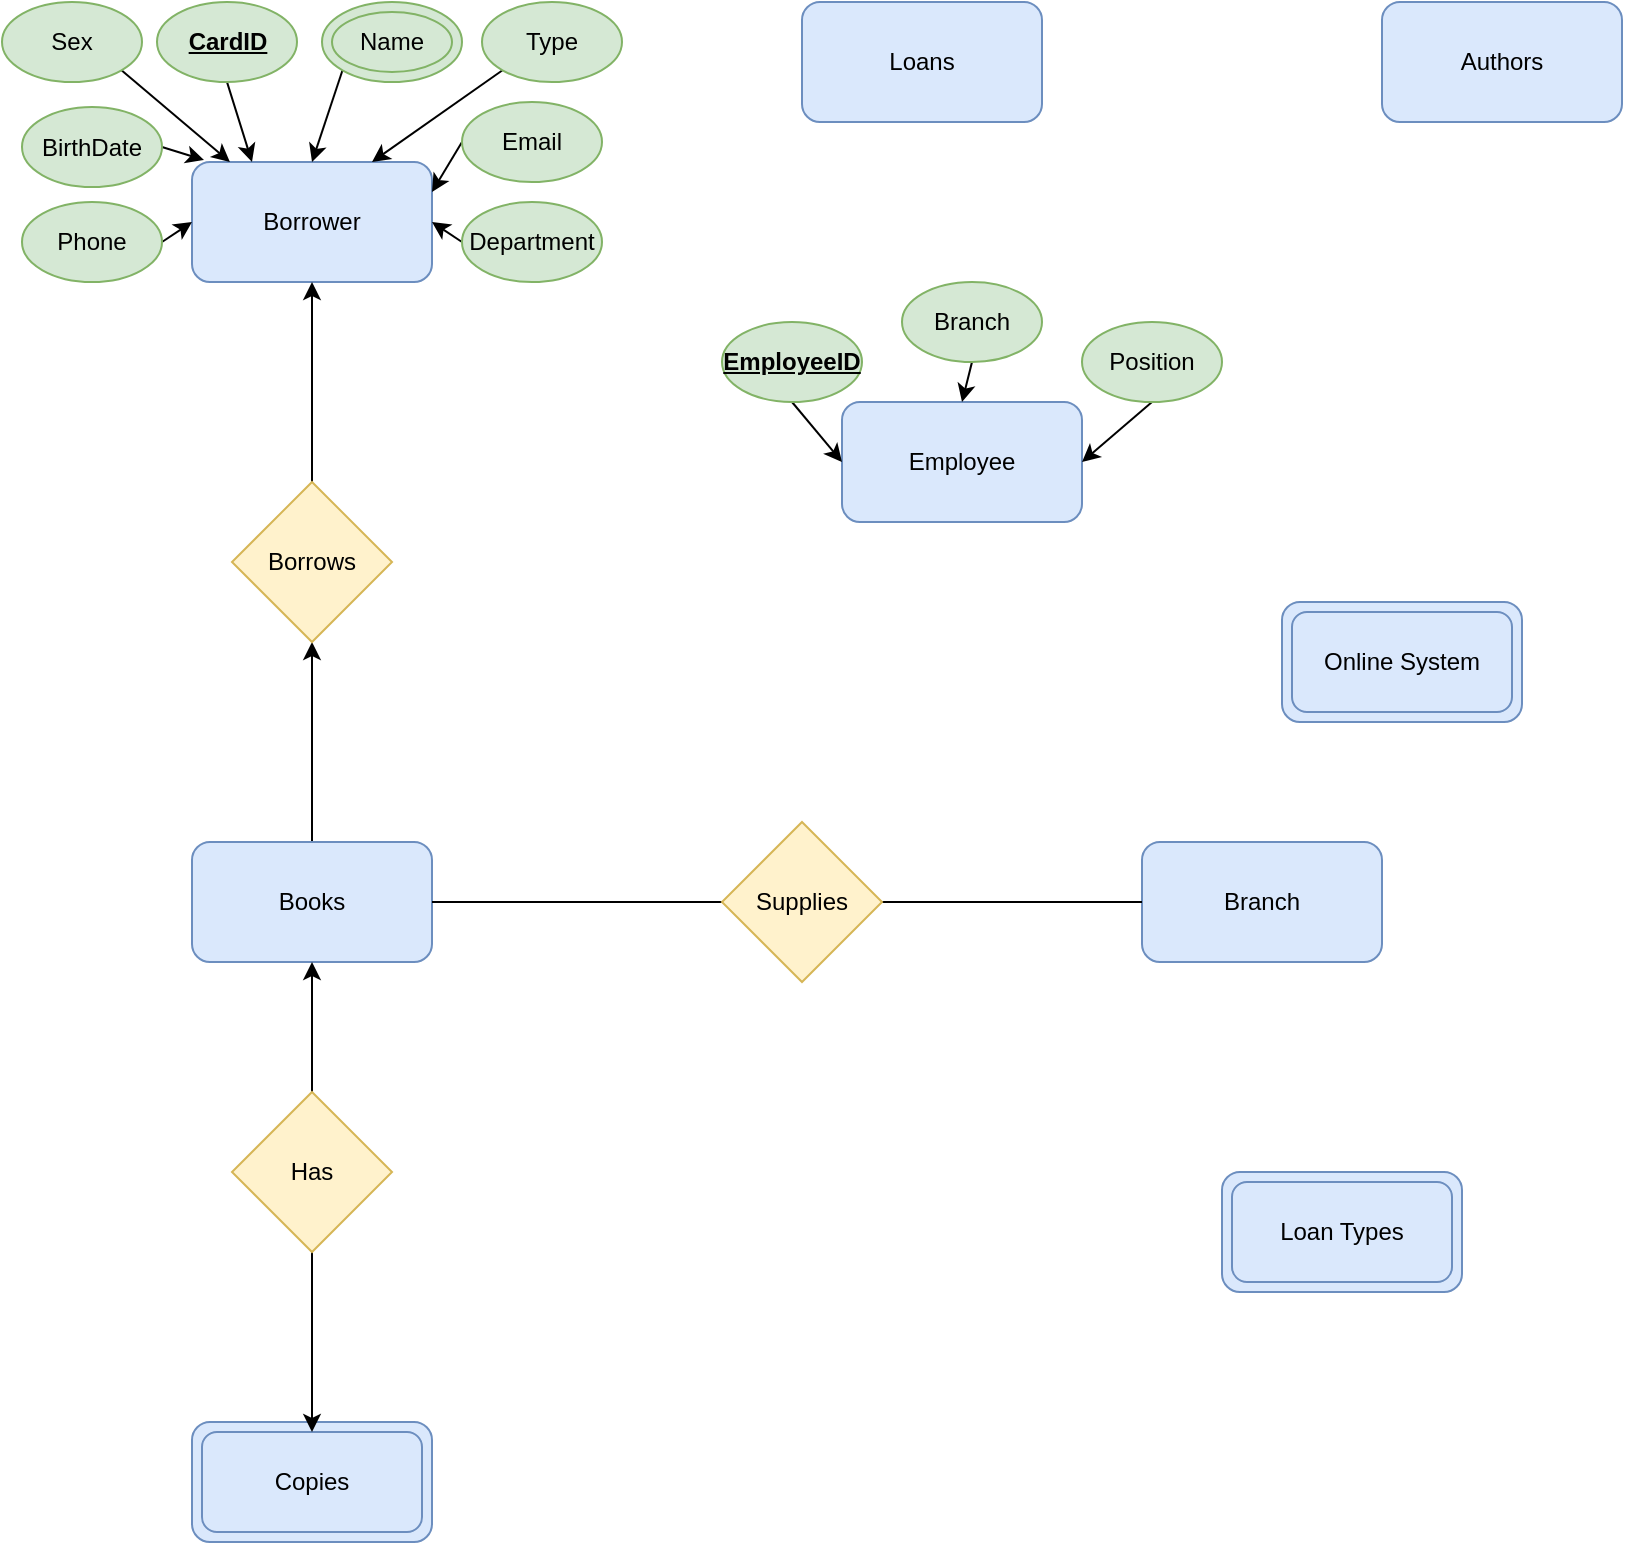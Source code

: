 <mxfile version="12.2.2" type="device" pages="1"><diagram id="6XKyOBhXjYTELKcWhhmb" name="Page-1"><mxGraphModel dx="1392" dy="803" grid="1" gridSize="10" guides="1" tooltips="1" connect="1" arrows="1" fold="1" page="1" pageScale="1" pageWidth="850" pageHeight="1100" math="0" shadow="0"><root><mxCell id="0"/><mxCell id="1" parent="0"/><mxCell id="A-MaRSMwKCgjmnmwZ9ME-16" value="" style="group" vertex="1" connectable="0" parent="1"><mxGeometry x="20" y="20" width="290" height="140" as="geometry"/></mxCell><mxCell id="A-MaRSMwKCgjmnmwZ9ME-1" value="Borrower" style="rounded=1;whiteSpace=wrap;html=1;fillColor=#dae8fc;strokeColor=#6c8ebf;" vertex="1" parent="A-MaRSMwKCgjmnmwZ9ME-16"><mxGeometry x="85" y="80" width="120" height="60" as="geometry"/></mxCell><mxCell id="A-MaRSMwKCgjmnmwZ9ME-32" style="edgeStyle=none;rounded=0;orthogonalLoop=1;jettySize=auto;html=1;exitX=0;exitY=1;exitDx=0;exitDy=0;entryX=0.5;entryY=0;entryDx=0;entryDy=0;" edge="1" parent="A-MaRSMwKCgjmnmwZ9ME-16" source="A-MaRSMwKCgjmnmwZ9ME-2" target="A-MaRSMwKCgjmnmwZ9ME-1"><mxGeometry relative="1" as="geometry"/></mxCell><mxCell id="A-MaRSMwKCgjmnmwZ9ME-2" value="Name" style="ellipse;whiteSpace=wrap;html=1;fillColor=#d5e8d4;strokeColor=#82b366;" vertex="1" parent="A-MaRSMwKCgjmnmwZ9ME-16"><mxGeometry x="150" width="70" height="40" as="geometry"/></mxCell><mxCell id="A-MaRSMwKCgjmnmwZ9ME-13" style="edgeStyle=none;rounded=0;orthogonalLoop=1;jettySize=auto;html=1;exitX=0;exitY=1;exitDx=0;exitDy=0;entryX=0.75;entryY=0;entryDx=0;entryDy=0;" edge="1" parent="A-MaRSMwKCgjmnmwZ9ME-16" source="A-MaRSMwKCgjmnmwZ9ME-3" target="A-MaRSMwKCgjmnmwZ9ME-1"><mxGeometry relative="1" as="geometry"/></mxCell><mxCell id="A-MaRSMwKCgjmnmwZ9ME-3" value="Type" style="ellipse;whiteSpace=wrap;html=1;fillColor=#d5e8d4;strokeColor=#82b366;" vertex="1" parent="A-MaRSMwKCgjmnmwZ9ME-16"><mxGeometry x="230" width="70" height="40" as="geometry"/></mxCell><mxCell id="A-MaRSMwKCgjmnmwZ9ME-14" style="edgeStyle=none;rounded=0;orthogonalLoop=1;jettySize=auto;html=1;exitX=0;exitY=0.5;exitDx=0;exitDy=0;entryX=1;entryY=0.25;entryDx=0;entryDy=0;" edge="1" parent="A-MaRSMwKCgjmnmwZ9ME-16" source="A-MaRSMwKCgjmnmwZ9ME-4" target="A-MaRSMwKCgjmnmwZ9ME-1"><mxGeometry relative="1" as="geometry"/></mxCell><mxCell id="A-MaRSMwKCgjmnmwZ9ME-4" value="Email" style="ellipse;whiteSpace=wrap;html=1;fillColor=#d5e8d4;strokeColor=#82b366;" vertex="1" parent="A-MaRSMwKCgjmnmwZ9ME-16"><mxGeometry x="220" y="50" width="70" height="40" as="geometry"/></mxCell><mxCell id="A-MaRSMwKCgjmnmwZ9ME-10" style="edgeStyle=none;rounded=0;orthogonalLoop=1;jettySize=auto;html=1;exitX=1;exitY=0.5;exitDx=0;exitDy=0;entryX=0.05;entryY=-0.017;entryDx=0;entryDy=0;entryPerimeter=0;" edge="1" parent="A-MaRSMwKCgjmnmwZ9ME-16" source="A-MaRSMwKCgjmnmwZ9ME-5" target="A-MaRSMwKCgjmnmwZ9ME-1"><mxGeometry relative="1" as="geometry"/></mxCell><mxCell id="A-MaRSMwKCgjmnmwZ9ME-5" value="BirthDate" style="ellipse;whiteSpace=wrap;html=1;fillColor=#d5e8d4;strokeColor=#82b366;" vertex="1" parent="A-MaRSMwKCgjmnmwZ9ME-16"><mxGeometry y="52.5" width="70" height="40" as="geometry"/></mxCell><mxCell id="A-MaRSMwKCgjmnmwZ9ME-30" style="edgeStyle=none;rounded=0;orthogonalLoop=1;jettySize=auto;html=1;exitX=1;exitY=1;exitDx=0;exitDy=0;entryX=0.158;entryY=0;entryDx=0;entryDy=0;entryPerimeter=0;" edge="1" parent="A-MaRSMwKCgjmnmwZ9ME-16" source="A-MaRSMwKCgjmnmwZ9ME-6" target="A-MaRSMwKCgjmnmwZ9ME-1"><mxGeometry relative="1" as="geometry"/></mxCell><mxCell id="A-MaRSMwKCgjmnmwZ9ME-6" value="Sex" style="ellipse;whiteSpace=wrap;html=1;fillColor=#d5e8d4;strokeColor=#82b366;" vertex="1" parent="A-MaRSMwKCgjmnmwZ9ME-16"><mxGeometry x="-10" width="70" height="40" as="geometry"/></mxCell><mxCell id="A-MaRSMwKCgjmnmwZ9ME-9" style="rounded=0;orthogonalLoop=1;jettySize=auto;html=1;exitX=1;exitY=0.5;exitDx=0;exitDy=0;entryX=0;entryY=0.5;entryDx=0;entryDy=0;" edge="1" parent="A-MaRSMwKCgjmnmwZ9ME-16" source="A-MaRSMwKCgjmnmwZ9ME-7" target="A-MaRSMwKCgjmnmwZ9ME-1"><mxGeometry relative="1" as="geometry"/></mxCell><mxCell id="A-MaRSMwKCgjmnmwZ9ME-7" value="Phone" style="ellipse;whiteSpace=wrap;html=1;fillColor=#d5e8d4;strokeColor=#82b366;" vertex="1" parent="A-MaRSMwKCgjmnmwZ9ME-16"><mxGeometry y="100" width="70" height="40" as="geometry"/></mxCell><mxCell id="A-MaRSMwKCgjmnmwZ9ME-15" style="edgeStyle=none;rounded=0;orthogonalLoop=1;jettySize=auto;html=1;exitX=0;exitY=0.5;exitDx=0;exitDy=0;entryX=1;entryY=0.5;entryDx=0;entryDy=0;" edge="1" parent="A-MaRSMwKCgjmnmwZ9ME-16" source="A-MaRSMwKCgjmnmwZ9ME-8" target="A-MaRSMwKCgjmnmwZ9ME-1"><mxGeometry relative="1" as="geometry"/></mxCell><mxCell id="A-MaRSMwKCgjmnmwZ9ME-8" value="Department" style="ellipse;whiteSpace=wrap;html=1;fillColor=#d5e8d4;strokeColor=#82b366;" vertex="1" parent="A-MaRSMwKCgjmnmwZ9ME-16"><mxGeometry x="220" y="100" width="70" height="40" as="geometry"/></mxCell><mxCell id="A-MaRSMwKCgjmnmwZ9ME-31" style="edgeStyle=none;rounded=0;orthogonalLoop=1;jettySize=auto;html=1;exitX=0.5;exitY=1;exitDx=0;exitDy=0;entryX=0.25;entryY=0;entryDx=0;entryDy=0;" edge="1" parent="A-MaRSMwKCgjmnmwZ9ME-16" source="A-MaRSMwKCgjmnmwZ9ME-25" target="A-MaRSMwKCgjmnmwZ9ME-1"><mxGeometry relative="1" as="geometry"/></mxCell><mxCell id="A-MaRSMwKCgjmnmwZ9ME-25" value="&lt;b&gt;&lt;u&gt;CardID&lt;/u&gt;&lt;/b&gt;" style="ellipse;whiteSpace=wrap;html=1;fillColor=#d5e8d4;strokeColor=#82b366;" vertex="1" parent="A-MaRSMwKCgjmnmwZ9ME-16"><mxGeometry x="67.5" width="70" height="40" as="geometry"/></mxCell><mxCell id="A-MaRSMwKCgjmnmwZ9ME-45" value="Name" style="ellipse;whiteSpace=wrap;html=1;fillColor=#d5e8d4;strokeColor=#82b366;" vertex="1" parent="A-MaRSMwKCgjmnmwZ9ME-16"><mxGeometry x="155" y="5" width="60" height="30" as="geometry"/></mxCell><mxCell id="A-MaRSMwKCgjmnmwZ9ME-18" value="Authors" style="rounded=1;whiteSpace=wrap;html=1;fillColor=#dae8fc;strokeColor=#6c8ebf;" vertex="1" parent="1"><mxGeometry x="700" y="20" width="120" height="60" as="geometry"/></mxCell><mxCell id="A-MaRSMwKCgjmnmwZ9ME-52" style="edgeStyle=none;rounded=0;orthogonalLoop=1;jettySize=auto;html=1;exitX=0.5;exitY=0;exitDx=0;exitDy=0;entryX=0.5;entryY=1;entryDx=0;entryDy=0;" edge="1" parent="1" source="A-MaRSMwKCgjmnmwZ9ME-19" target="A-MaRSMwKCgjmnmwZ9ME-51"><mxGeometry relative="1" as="geometry"/></mxCell><mxCell id="A-MaRSMwKCgjmnmwZ9ME-19" value="Books" style="rounded=1;whiteSpace=wrap;html=1;fillColor=#dae8fc;strokeColor=#6c8ebf;" vertex="1" parent="1"><mxGeometry x="105" y="440" width="120" height="60" as="geometry"/></mxCell><mxCell id="A-MaRSMwKCgjmnmwZ9ME-21" value="Loans" style="rounded=1;whiteSpace=wrap;html=1;fillColor=#dae8fc;strokeColor=#6c8ebf;" vertex="1" parent="1"><mxGeometry x="410" y="20" width="120" height="60" as="geometry"/></mxCell><mxCell id="A-MaRSMwKCgjmnmwZ9ME-23" value="Branch" style="rounded=1;whiteSpace=wrap;html=1;fillColor=#dae8fc;strokeColor=#6c8ebf;" vertex="1" parent="1"><mxGeometry x="580" y="440" width="120" height="60" as="geometry"/></mxCell><mxCell id="A-MaRSMwKCgjmnmwZ9ME-24" value="Online System" style="rounded=1;whiteSpace=wrap;html=1;fillColor=#dae8fc;strokeColor=#6c8ebf;" vertex="1" parent="1"><mxGeometry x="650" y="320" width="120" height="60" as="geometry"/></mxCell><mxCell id="A-MaRSMwKCgjmnmwZ9ME-42" value="" style="group" vertex="1" connectable="0" parent="1"><mxGeometry x="370" y="160" width="250" height="120" as="geometry"/></mxCell><mxCell id="A-MaRSMwKCgjmnmwZ9ME-17" value="Employee" style="rounded=1;whiteSpace=wrap;html=1;fillColor=#dae8fc;strokeColor=#6c8ebf;" vertex="1" parent="A-MaRSMwKCgjmnmwZ9ME-42"><mxGeometry x="60" y="60" width="120" height="60" as="geometry"/></mxCell><mxCell id="A-MaRSMwKCgjmnmwZ9ME-39" style="edgeStyle=none;rounded=0;orthogonalLoop=1;jettySize=auto;html=1;exitX=0.5;exitY=1;exitDx=0;exitDy=0;entryX=0;entryY=0.5;entryDx=0;entryDy=0;" edge="1" parent="A-MaRSMwKCgjmnmwZ9ME-42" source="A-MaRSMwKCgjmnmwZ9ME-35" target="A-MaRSMwKCgjmnmwZ9ME-17"><mxGeometry relative="1" as="geometry"/></mxCell><mxCell id="A-MaRSMwKCgjmnmwZ9ME-35" value="&lt;b&gt;&lt;u&gt;EmployeeID&lt;/u&gt;&lt;/b&gt;" style="ellipse;whiteSpace=wrap;html=1;fillColor=#d5e8d4;strokeColor=#82b366;" vertex="1" parent="A-MaRSMwKCgjmnmwZ9ME-42"><mxGeometry y="20" width="70" height="40" as="geometry"/></mxCell><mxCell id="A-MaRSMwKCgjmnmwZ9ME-40" style="edgeStyle=none;rounded=0;orthogonalLoop=1;jettySize=auto;html=1;exitX=0.5;exitY=1;exitDx=0;exitDy=0;entryX=0.5;entryY=0;entryDx=0;entryDy=0;" edge="1" parent="A-MaRSMwKCgjmnmwZ9ME-42" source="A-MaRSMwKCgjmnmwZ9ME-36" target="A-MaRSMwKCgjmnmwZ9ME-17"><mxGeometry relative="1" as="geometry"/></mxCell><mxCell id="A-MaRSMwKCgjmnmwZ9ME-36" value="Branch" style="ellipse;whiteSpace=wrap;html=1;fillColor=#d5e8d4;strokeColor=#82b366;" vertex="1" parent="A-MaRSMwKCgjmnmwZ9ME-42"><mxGeometry x="90" width="70" height="40" as="geometry"/></mxCell><mxCell id="A-MaRSMwKCgjmnmwZ9ME-41" style="edgeStyle=none;rounded=0;orthogonalLoop=1;jettySize=auto;html=1;exitX=0.5;exitY=1;exitDx=0;exitDy=0;entryX=1;entryY=0.5;entryDx=0;entryDy=0;" edge="1" parent="A-MaRSMwKCgjmnmwZ9ME-42" source="A-MaRSMwKCgjmnmwZ9ME-38" target="A-MaRSMwKCgjmnmwZ9ME-17"><mxGeometry relative="1" as="geometry"/></mxCell><mxCell id="A-MaRSMwKCgjmnmwZ9ME-38" value="Position" style="ellipse;whiteSpace=wrap;html=1;fillColor=#d5e8d4;strokeColor=#82b366;" vertex="1" parent="A-MaRSMwKCgjmnmwZ9ME-42"><mxGeometry x="180" y="20" width="70" height="40" as="geometry"/></mxCell><mxCell id="A-MaRSMwKCgjmnmwZ9ME-44" value="" style="group" vertex="1" connectable="0" parent="1"><mxGeometry x="620" y="605" width="120" height="60" as="geometry"/></mxCell><mxCell id="A-MaRSMwKCgjmnmwZ9ME-22" value="Loan Types" style="rounded=1;whiteSpace=wrap;html=1;fillColor=#dae8fc;strokeColor=#6c8ebf;" vertex="1" parent="A-MaRSMwKCgjmnmwZ9ME-44"><mxGeometry width="120" height="60" as="geometry"/></mxCell><mxCell id="A-MaRSMwKCgjmnmwZ9ME-43" value="Loan Types" style="rounded=1;whiteSpace=wrap;html=1;fillColor=#dae8fc;strokeColor=#6c8ebf;" vertex="1" parent="A-MaRSMwKCgjmnmwZ9ME-44"><mxGeometry x="5" y="5" width="110" height="50" as="geometry"/></mxCell><mxCell id="A-MaRSMwKCgjmnmwZ9ME-47" value="" style="group" vertex="1" connectable="0" parent="1"><mxGeometry x="105" y="730" width="120" height="60" as="geometry"/></mxCell><mxCell id="A-MaRSMwKCgjmnmwZ9ME-20" value="Copies" style="rounded=1;whiteSpace=wrap;html=1;fillColor=#dae8fc;strokeColor=#6c8ebf;" vertex="1" parent="A-MaRSMwKCgjmnmwZ9ME-47"><mxGeometry width="120" height="60" as="geometry"/></mxCell><mxCell id="A-MaRSMwKCgjmnmwZ9ME-46" value="Copies" style="rounded=1;whiteSpace=wrap;html=1;fillColor=#dae8fc;strokeColor=#6c8ebf;" vertex="1" parent="A-MaRSMwKCgjmnmwZ9ME-47"><mxGeometry x="5" y="5" width="110" height="50" as="geometry"/></mxCell><mxCell id="A-MaRSMwKCgjmnmwZ9ME-48" value="Online System" style="rounded=1;whiteSpace=wrap;html=1;fillColor=#dae8fc;strokeColor=#6c8ebf;" vertex="1" parent="1"><mxGeometry x="655" y="325" width="110" height="50" as="geometry"/></mxCell><mxCell id="A-MaRSMwKCgjmnmwZ9ME-53" style="edgeStyle=none;rounded=0;orthogonalLoop=1;jettySize=auto;html=1;exitX=0.5;exitY=0;exitDx=0;exitDy=0;entryX=0.5;entryY=1;entryDx=0;entryDy=0;" edge="1" parent="1" source="A-MaRSMwKCgjmnmwZ9ME-51" target="A-MaRSMwKCgjmnmwZ9ME-1"><mxGeometry relative="1" as="geometry"/></mxCell><mxCell id="A-MaRSMwKCgjmnmwZ9ME-51" value="Borrows" style="rhombus;whiteSpace=wrap;html=1;fillColor=#fff2cc;strokeColor=#d6b656;" vertex="1" parent="1"><mxGeometry x="125" y="260" width="80" height="80" as="geometry"/></mxCell><mxCell id="A-MaRSMwKCgjmnmwZ9ME-58" style="edgeStyle=none;rounded=0;orthogonalLoop=1;jettySize=auto;html=1;exitX=0.5;exitY=0;exitDx=0;exitDy=0;entryX=0.5;entryY=1;entryDx=0;entryDy=0;" edge="1" parent="1" source="A-MaRSMwKCgjmnmwZ9ME-54" target="A-MaRSMwKCgjmnmwZ9ME-19"><mxGeometry relative="1" as="geometry"/></mxCell><mxCell id="A-MaRSMwKCgjmnmwZ9ME-59" style="edgeStyle=none;rounded=0;orthogonalLoop=1;jettySize=auto;html=1;exitX=0.5;exitY=1;exitDx=0;exitDy=0;entryX=0.5;entryY=0;entryDx=0;entryDy=0;" edge="1" parent="1" source="A-MaRSMwKCgjmnmwZ9ME-54" target="A-MaRSMwKCgjmnmwZ9ME-46"><mxGeometry relative="1" as="geometry"/></mxCell><mxCell id="A-MaRSMwKCgjmnmwZ9ME-54" value="Has" style="rhombus;whiteSpace=wrap;html=1;fillColor=#fff2cc;strokeColor=#d6b656;" vertex="1" parent="1"><mxGeometry x="125" y="565" width="80" height="80" as="geometry"/></mxCell><mxCell id="A-MaRSMwKCgjmnmwZ9ME-63" style="edgeStyle=none;rounded=0;orthogonalLoop=1;jettySize=auto;html=1;exitX=0;exitY=0.5;exitDx=0;exitDy=0;entryX=1;entryY=0.5;entryDx=0;entryDy=0;endArrow=none;endFill=0;" edge="1" parent="1" source="A-MaRSMwKCgjmnmwZ9ME-60" target="A-MaRSMwKCgjmnmwZ9ME-19"><mxGeometry relative="1" as="geometry"/></mxCell><mxCell id="A-MaRSMwKCgjmnmwZ9ME-64" style="edgeStyle=none;rounded=0;orthogonalLoop=1;jettySize=auto;html=1;exitX=1;exitY=0.5;exitDx=0;exitDy=0;endArrow=none;endFill=0;" edge="1" parent="1" source="A-MaRSMwKCgjmnmwZ9ME-60" target="A-MaRSMwKCgjmnmwZ9ME-23"><mxGeometry relative="1" as="geometry"/></mxCell><mxCell id="A-MaRSMwKCgjmnmwZ9ME-60" value="Supplies" style="rhombus;whiteSpace=wrap;html=1;fillColor=#fff2cc;strokeColor=#d6b656;" vertex="1" parent="1"><mxGeometry x="370" y="430" width="80" height="80" as="geometry"/></mxCell></root></mxGraphModel></diagram></mxfile>